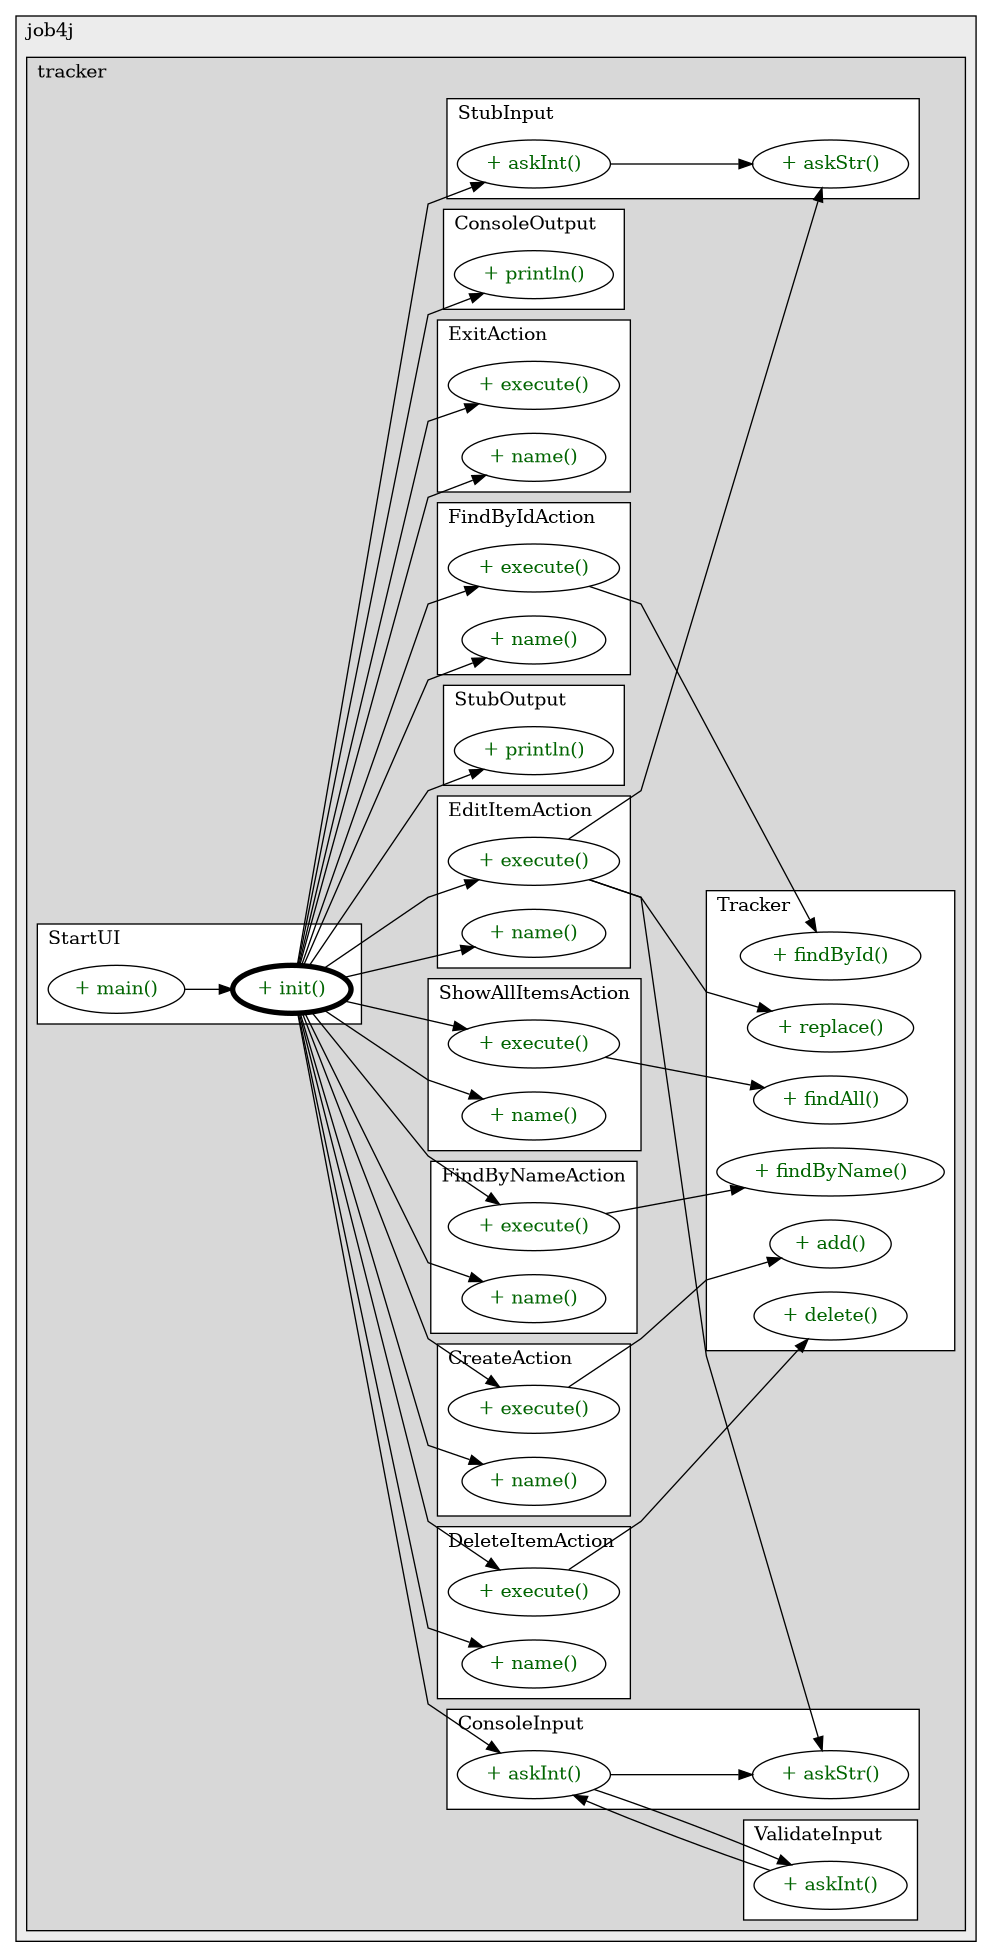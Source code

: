 @startuml

/' diagram meta data start
config=CallConfiguration;
{
  "rootMethod": "ru.job4j.tracker.StartUI#init(Input,Tracker,UserAction[])",
  "projectClassification": {
    "searchMode": "OpenProject", // OpenProject, AllProjects
    "includedProjects": "",
    "pathEndKeywords": "*.impl",
    "isClientPath": "",
    "isClientName": "",
    "isTestPath": "",
    "isTestName": "",
    "isMappingPath": "",
    "isMappingName": "",
    "isDataAccessPath": "",
    "isDataAccessName": "",
    "isDataStructurePath": "",
    "isDataStructureName": "",
    "isInterfaceStructuresPath": "",
    "isInterfaceStructuresName": "",
    "isEntryPointPath": "",
    "isEntryPointName": ""
  },
  "graphRestriction": {
    "classPackageExcludeFilter": "",
    "classPackageIncludeFilter": "",
    "classNameExcludeFilter": "",
    "classNameIncludeFilter": "",
    "methodNameExcludeFilter": "",
    "methodNameIncludeFilter": "",
    "removeByInheritance": "", // inheritance/annotation based filtering is done in a second step
    "removeByAnnotation": "",
    "removeByClassPackage": "", // cleanup the graph after inheritance/annotation based filtering is done
    "removeByClassName": "",
    "cutMappings": false,
    "cutEnum": true,
    "cutTests": true,
    "cutClient": true,
    "cutDataAccess": true,
    "cutInterfaceStructures": true,
    "cutDataStructures": true,
    "cutGetterAndSetter": true,
    "cutConstructors": true
  },
  "graphTraversal": {
    "forwardDepth": 3,
    "backwardDepth": 3,
    "classPackageExcludeFilter": "",
    "classPackageIncludeFilter": "",
    "classNameExcludeFilter": "",
    "classNameIncludeFilter": "",
    "methodNameExcludeFilter": "",
    "methodNameIncludeFilter": "",
    "hideMappings": false,
    "hideDataStructures": false,
    "hidePrivateMethods": true,
    "hideInterfaceCalls": true, // indirection: implementation -> interface (is hidden) -> implementation
    "onlyShowApplicationEntryPoints": false // root node is included
  },
  "details": {
    "aggregation": "GroupByClass", // ByClass, GroupByClass, None
    "showMethodParametersTypes": false,
    "showMethodParametersNames": false,
    "showMethodReturnType": false,
    "showPackageLevels": 2,
    "showCallOrder": false,
    "edgeMode": "MethodsOnly", // TypesOnly, MethodsOnly, TypesAndMethods, MethodsAndDirectTypeUsage
    "showDetailedClassStructure": false
  },
  "rootClass": "ru.job4j.tracker.StartUI"
}
diagram meta data end '/



digraph g {
    rankdir="LR"
    splines=polyline
    

'nodes 
subgraph cluster_101295923 { 
   	label=job4j
	labeljust=l
	fillcolor="#ececec"
	style=filled
   
   subgraph cluster_2048152707 { 
   	label=tracker
	labeljust=l
	fillcolor="#d8d8d8"
	style=filled
   
   subgraph cluster_1000887473 { 
   	label=EditItemAction
	labeljust=l
	fillcolor=white
	style=filled
   
   EditItemAction1610464494XXXexecute1684883782[
	label="+ execute()"
	style=filled
	fillcolor=white
	tooltip="EditItemAction

null"
	fontcolor=darkgreen
];

EditItemAction1610464494XXXname0[
	label="+ name()"
	style=filled
	fillcolor=white
	tooltip="EditItemAction

null"
	fontcolor=darkgreen
];
} 

subgraph cluster_155940494 { 
   	label=ShowAllItemsAction
	labeljust=l
	fillcolor=white
	style=filled
   
   ShowAllItemsAction1610464494XXXexecute1684883782[
	label="+ execute()"
	style=filled
	fillcolor=white
	tooltip="ShowAllItemsAction

null"
	fontcolor=darkgreen
];

ShowAllItemsAction1610464494XXXname0[
	label="+ name()"
	style=filled
	fillcolor=white
	tooltip="ShowAllItemsAction

null"
	fontcolor=darkgreen
];
} 

subgraph cluster_1578201028 { 
   	label=Tracker
	labeljust=l
	fillcolor=white
	style=filled
   
   Tracker1610464494XXXadd2289459[
	label="+ add()"
	style=filled
	fillcolor=white
	tooltip="Tracker

null"
	fontcolor=darkgreen
];

Tracker1610464494XXXdelete104431[
	label="+ delete()"
	style=filled
	fillcolor=white
	tooltip="Tracker

null"
	fontcolor=darkgreen
];

Tracker1610464494XXXfindAll0[
	label="+ findAll()"
	style=filled
	fillcolor=white
	tooltip="Tracker

null"
	fontcolor=darkgreen
];

Tracker1610464494XXXfindById104431[
	label="+ findById()"
	style=filled
	fillcolor=white
	tooltip="Tracker

null"
	fontcolor=darkgreen
];

Tracker1610464494XXXfindByName1808118735[
	label="+ findByName()"
	style=filled
	fillcolor=white
	tooltip="Tracker

null"
	fontcolor=darkgreen
];

Tracker1610464494XXXreplace1205812394[
	label="+ replace()"
	style=filled
	fillcolor=white
	tooltip="Tracker

null"
	fontcolor=darkgreen
];
} 

subgraph cluster_1843773104 { 
   	label=DeleteItemAction
	labeljust=l
	fillcolor=white
	style=filled
   
   DeleteItemAction1610464494XXXexecute1684883782[
	label="+ execute()"
	style=filled
	fillcolor=white
	tooltip="DeleteItemAction

null"
	fontcolor=darkgreen
];

DeleteItemAction1610464494XXXname0[
	label="+ name()"
	style=filled
	fillcolor=white
	tooltip="DeleteItemAction

null"
	fontcolor=darkgreen
];
} 

subgraph cluster_1886975866 { 
   	label=StartUI
	labeljust=l
	fillcolor=white
	style=filled
   
   StartUI1610464494XXXinit1456823761[
	label="+ init()"
	style=filled
	fillcolor=white
	tooltip="StartUI

null"
	penwidth=4
	fontcolor=darkgreen
];

StartUI1610464494XXXmain1859653459[
	label="+ main()"
	style=filled
	fillcolor=white
	tooltip="StartUI

null"
	fontcolor=darkgreen
];
} 

subgraph cluster_30779342 { 
   	label=CreateAction
	labeljust=l
	fillcolor=white
	style=filled
   
   CreateAction1610464494XXXexecute1684883782[
	label="+ execute()"
	style=filled
	fillcolor=white
	tooltip="CreateAction

null"
	fontcolor=darkgreen
];

CreateAction1610464494XXXname0[
	label="+ name()"
	style=filled
	fillcolor=white
	tooltip="CreateAction

null"
	fontcolor=darkgreen
];
} 

subgraph cluster_311457233 { 
   	label=ConsoleInput
	labeljust=l
	fillcolor=white
	style=filled
   
   ConsoleInput1610464494XXXaskInt1808118735[
	label="+ askInt()"
	style=filled
	fillcolor=white
	tooltip="ConsoleInput

null"
	fontcolor=darkgreen
];

ConsoleInput1610464494XXXaskStr1808118735[
	label="+ askStr()"
	style=filled
	fillcolor=white
	tooltip="ConsoleInput

null"
	fontcolor=darkgreen
];
} 

subgraph cluster_351412179 { 
   	label=FindByNameAction
	labeljust=l
	fillcolor=white
	style=filled
   
   FindByNameAction1610464494XXXexecute1684883782[
	label="+ execute()"
	style=filled
	fillcolor=white
	tooltip="FindByNameAction

null"
	fontcolor=darkgreen
];

FindByNameAction1610464494XXXname0[
	label="+ name()"
	style=filled
	fillcolor=white
	tooltip="FindByNameAction

null"
	fontcolor=darkgreen
];
} 

subgraph cluster_519031755 { 
   	label=StubOutput
	labeljust=l
	fillcolor=white
	style=filled
   
   StubOutput1610464494XXXprintln1939501217[
	label="+ println()"
	style=filled
	fillcolor=white
	tooltip="StubOutput

null"
	fontcolor=darkgreen
];
} 

subgraph cluster_629979581 { 
   	label=FindByIdAction
	labeljust=l
	fillcolor=white
	style=filled
   
   FindByIdAction1610464494XXXexecute1684883782[
	label="+ execute()"
	style=filled
	fillcolor=white
	tooltip="FindByIdAction

null"
	fontcolor=darkgreen
];

FindByIdAction1610464494XXXname0[
	label="+ name()"
	style=filled
	fillcolor=white
	tooltip="FindByIdAction

null"
	fontcolor=darkgreen
];
} 

subgraph cluster_725758608 { 
   	label=ExitAction
	labeljust=l
	fillcolor=white
	style=filled
   
   ExitAction1610464494XXXexecute1684883782[
	label="+ execute()"
	style=filled
	fillcolor=white
	tooltip="ExitAction

null"
	fontcolor=darkgreen
];

ExitAction1610464494XXXname0[
	label="+ name()"
	style=filled
	fillcolor=white
	tooltip="ExitAction

null"
	fontcolor=darkgreen
];
} 

subgraph cluster_886885572 { 
   	label=ConsoleOutput
	labeljust=l
	fillcolor=white
	style=filled
   
   ConsoleOutput1610464494XXXprintln1939501217[
	label="+ println()"
	style=filled
	fillcolor=white
	tooltip="ConsoleOutput

null"
	fontcolor=darkgreen
];
} 

subgraph cluster_980820928 { 
   	label=StubInput
	labeljust=l
	fillcolor=white
	style=filled
   
   StubInput1610464494XXXaskInt1808118735[
	label="+ askInt()"
	style=filled
	fillcolor=white
	tooltip="StubInput

null"
	fontcolor=darkgreen
];

StubInput1610464494XXXaskStr1808118735[
	label="+ askStr()"
	style=filled
	fillcolor=white
	tooltip="StubInput

null"
	fontcolor=darkgreen
];
} 

subgraph cluster_981896616 { 
   	label=ValidateInput
	labeljust=l
	fillcolor=white
	style=filled
   
   ValidateInput1610464494XXXaskInt1808118735[
	label="+ askInt()"
	style=filled
	fillcolor=white
	tooltip="ValidateInput

null"
	fontcolor=darkgreen
];
} 
} 
} 

'edges    
ConsoleInput1610464494XXXaskInt1808118735 -> ConsoleInput1610464494XXXaskStr1808118735;
ConsoleInput1610464494XXXaskInt1808118735 -> ValidateInput1610464494XXXaskInt1808118735;
CreateAction1610464494XXXexecute1684883782 -> Tracker1610464494XXXadd2289459;
DeleteItemAction1610464494XXXexecute1684883782 -> Tracker1610464494XXXdelete104431;
EditItemAction1610464494XXXexecute1684883782 -> ConsoleInput1610464494XXXaskStr1808118735;
EditItemAction1610464494XXXexecute1684883782 -> StubInput1610464494XXXaskStr1808118735;
EditItemAction1610464494XXXexecute1684883782 -> Tracker1610464494XXXreplace1205812394;
FindByIdAction1610464494XXXexecute1684883782 -> Tracker1610464494XXXfindById104431;
FindByNameAction1610464494XXXexecute1684883782 -> Tracker1610464494XXXfindByName1808118735;
ShowAllItemsAction1610464494XXXexecute1684883782 -> Tracker1610464494XXXfindAll0;
StartUI1610464494XXXinit1456823761 -> ConsoleInput1610464494XXXaskInt1808118735;
StartUI1610464494XXXinit1456823761 -> ConsoleOutput1610464494XXXprintln1939501217;
StartUI1610464494XXXinit1456823761 -> CreateAction1610464494XXXexecute1684883782;
StartUI1610464494XXXinit1456823761 -> CreateAction1610464494XXXname0;
StartUI1610464494XXXinit1456823761 -> DeleteItemAction1610464494XXXexecute1684883782;
StartUI1610464494XXXinit1456823761 -> DeleteItemAction1610464494XXXname0;
StartUI1610464494XXXinit1456823761 -> EditItemAction1610464494XXXexecute1684883782;
StartUI1610464494XXXinit1456823761 -> EditItemAction1610464494XXXname0;
StartUI1610464494XXXinit1456823761 -> ExitAction1610464494XXXexecute1684883782;
StartUI1610464494XXXinit1456823761 -> ExitAction1610464494XXXname0;
StartUI1610464494XXXinit1456823761 -> FindByIdAction1610464494XXXexecute1684883782;
StartUI1610464494XXXinit1456823761 -> FindByIdAction1610464494XXXname0;
StartUI1610464494XXXinit1456823761 -> FindByNameAction1610464494XXXexecute1684883782;
StartUI1610464494XXXinit1456823761 -> FindByNameAction1610464494XXXname0;
StartUI1610464494XXXinit1456823761 -> ShowAllItemsAction1610464494XXXexecute1684883782;
StartUI1610464494XXXinit1456823761 -> ShowAllItemsAction1610464494XXXname0;
StartUI1610464494XXXinit1456823761 -> StubInput1610464494XXXaskInt1808118735;
StartUI1610464494XXXinit1456823761 -> StubOutput1610464494XXXprintln1939501217;
StartUI1610464494XXXmain1859653459 -> StartUI1610464494XXXinit1456823761;
StubInput1610464494XXXaskInt1808118735 -> StubInput1610464494XXXaskStr1808118735;
ValidateInput1610464494XXXaskInt1808118735 -> ConsoleInput1610464494XXXaskInt1808118735;
    
}
@enduml